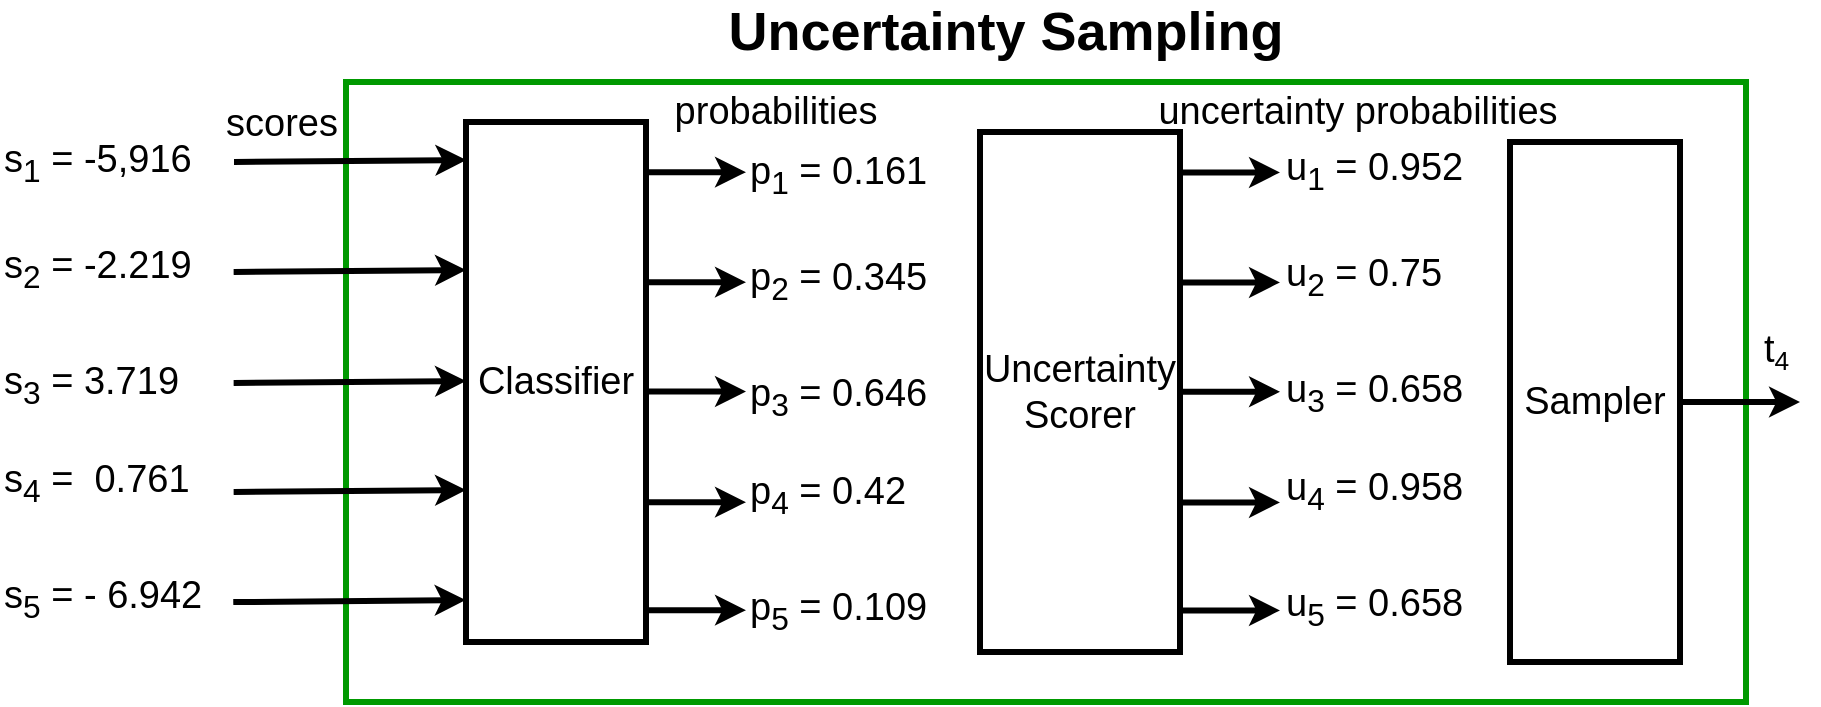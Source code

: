 <mxfile version="17.2.4" type="device"><diagram id="UjoEhbGErPDdo-__ZgpG" name="Page-1"><mxGraphModel dx="5283" dy="699" grid="1" gridSize="10" guides="1" tooltips="1" connect="1" arrows="1" fold="1" page="1" pageScale="1" pageWidth="950" pageHeight="400" math="0" shadow="0"><root><mxCell id="0"/><mxCell id="1" parent="0"/><mxCell id="QJcqdB1pX1wLIDPKc5Bc-6" value="" style="rounded=0;whiteSpace=wrap;html=1;strokeWidth=3;strokeColor=#009900;" parent="1" vertex="1"><mxGeometry x="-3615" y="58" width="700" height="310" as="geometry"/></mxCell><mxCell id="QJcqdB1pX1wLIDPKc5Bc-7" value="&lt;font style=&quot;font-size: 19px&quot;&gt;Classifier&lt;/font&gt;" style="rounded=0;whiteSpace=wrap;html=1;strokeWidth=3;" parent="1" vertex="1"><mxGeometry x="-3555" y="78" width="90" height="260" as="geometry"/></mxCell><mxCell id="QJcqdB1pX1wLIDPKc5Bc-8" value="&lt;font style=&quot;font-size: 19px&quot;&gt;Sampler&lt;br&gt;&lt;/font&gt;" style="rounded=0;whiteSpace=wrap;html=1;strokeWidth=3;" parent="1" vertex="1"><mxGeometry x="-3033" y="88" width="85" height="260" as="geometry"/></mxCell><mxCell id="QJcqdB1pX1wLIDPKc5Bc-9" value="&lt;b&gt;&lt;font style=&quot;font-size: 27px&quot;&gt;Uncertainty Sampling&lt;/font&gt;&lt;/b&gt;" style="text;html=1;strokeColor=none;fillColor=none;align=center;verticalAlign=middle;whiteSpace=wrap;rounded=0;fontSize=19;" parent="1" vertex="1"><mxGeometry x="-3535" y="18" width="500" height="30" as="geometry"/></mxCell><mxCell id="QJcqdB1pX1wLIDPKc5Bc-10" value="scores" style="text;html=1;strokeColor=none;fillColor=none;align=center;verticalAlign=middle;whiteSpace=wrap;rounded=0;fontSize=19;" parent="1" vertex="1"><mxGeometry x="-3682" y="64" width="70" height="30" as="geometry"/></mxCell><mxCell id="QJcqdB1pX1wLIDPKc5Bc-11" value="&lt;font style=&quot;font-size: 19px&quot;&gt;Uncertainty&lt;br&gt;Scorer&lt;/font&gt;" style="rounded=0;whiteSpace=wrap;html=1;strokeWidth=3;" parent="1" vertex="1"><mxGeometry x="-3298" y="83" width="100" height="260" as="geometry"/></mxCell><mxCell id="QJcqdB1pX1wLIDPKc5Bc-12" value="" style="endArrow=classic;html=1;rounded=0;fontSize=44;strokeWidth=3;" parent="1" edge="1"><mxGeometry width="50" height="50" relative="1" as="geometry"><mxPoint x="-3465" y="103.07" as="sourcePoint"/><mxPoint x="-3415" y="103.07" as="targetPoint"/></mxGeometry></mxCell><mxCell id="QJcqdB1pX1wLIDPKc5Bc-13" value="" style="endArrow=classic;html=1;rounded=0;fontSize=44;strokeWidth=3;" parent="1" edge="1"><mxGeometry width="50" height="50" relative="1" as="geometry"><mxPoint x="-3465" y="158.07" as="sourcePoint"/><mxPoint x="-3415" y="158.07" as="targetPoint"/></mxGeometry></mxCell><mxCell id="QJcqdB1pX1wLIDPKc5Bc-14" value="" style="endArrow=classic;html=1;rounded=0;fontSize=44;strokeWidth=3;" parent="1" edge="1"><mxGeometry width="50" height="50" relative="1" as="geometry"><mxPoint x="-3465" y="212.73" as="sourcePoint"/><mxPoint x="-3415" y="212.73" as="targetPoint"/></mxGeometry></mxCell><mxCell id="QJcqdB1pX1wLIDPKc5Bc-15" value="" style="endArrow=classic;html=1;rounded=0;fontSize=44;strokeWidth=3;" parent="1" edge="1"><mxGeometry width="50" height="50" relative="1" as="geometry"><mxPoint x="-3465" y="268.07" as="sourcePoint"/><mxPoint x="-3415" y="268.07" as="targetPoint"/></mxGeometry></mxCell><mxCell id="QJcqdB1pX1wLIDPKc5Bc-16" value="" style="endArrow=classic;html=1;rounded=0;fontSize=44;strokeWidth=3;" parent="1" edge="1"><mxGeometry width="50" height="50" relative="1" as="geometry"><mxPoint x="-3465" y="322.07" as="sourcePoint"/><mxPoint x="-3415" y="322.07" as="targetPoint"/></mxGeometry></mxCell><mxCell id="QJcqdB1pX1wLIDPKc5Bc-17" value="probabilities" style="text;html=1;strokeColor=none;fillColor=none;align=center;verticalAlign=middle;whiteSpace=wrap;rounded=0;fontSize=19;" parent="1" vertex="1"><mxGeometry x="-3480" y="58" width="160" height="30" as="geometry"/></mxCell><mxCell id="QJcqdB1pX1wLIDPKc5Bc-18" value="uncertainty probabilities" style="text;html=1;strokeColor=none;fillColor=none;align=center;verticalAlign=middle;whiteSpace=wrap;rounded=0;fontSize=19;" parent="1" vertex="1"><mxGeometry x="-3217" y="58" width="216" height="30" as="geometry"/></mxCell><mxCell id="QJcqdB1pX1wLIDPKc5Bc-19" value="" style="endArrow=classic;html=1;rounded=0;fontSize=44;strokeWidth=3;" parent="1" edge="1"><mxGeometry width="50" height="50" relative="1" as="geometry"><mxPoint x="-3198" y="103.21" as="sourcePoint"/><mxPoint x="-3148" y="103.21" as="targetPoint"/></mxGeometry></mxCell><mxCell id="QJcqdB1pX1wLIDPKc5Bc-20" value="" style="endArrow=classic;html=1;rounded=0;fontSize=44;strokeWidth=3;" parent="1" edge="1"><mxGeometry width="50" height="50" relative="1" as="geometry"><mxPoint x="-3198" y="158.21" as="sourcePoint"/><mxPoint x="-3148" y="158.21" as="targetPoint"/></mxGeometry></mxCell><mxCell id="QJcqdB1pX1wLIDPKc5Bc-21" value="" style="endArrow=classic;html=1;rounded=0;fontSize=44;strokeWidth=3;" parent="1" edge="1"><mxGeometry width="50" height="50" relative="1" as="geometry"><mxPoint x="-3198" y="212.87" as="sourcePoint"/><mxPoint x="-3148" y="212.87" as="targetPoint"/></mxGeometry></mxCell><mxCell id="QJcqdB1pX1wLIDPKc5Bc-22" value="" style="endArrow=classic;html=1;rounded=0;fontSize=44;strokeWidth=3;" parent="1" edge="1"><mxGeometry width="50" height="50" relative="1" as="geometry"><mxPoint x="-3198" y="268.21" as="sourcePoint"/><mxPoint x="-3148" y="268.21" as="targetPoint"/></mxGeometry></mxCell><mxCell id="QJcqdB1pX1wLIDPKc5Bc-23" value="" style="endArrow=classic;html=1;rounded=0;fontSize=44;strokeWidth=3;" parent="1" edge="1"><mxGeometry width="50" height="50" relative="1" as="geometry"><mxPoint x="-3198" y="322.21" as="sourcePoint"/><mxPoint x="-3148" y="322.21" as="targetPoint"/></mxGeometry></mxCell><mxCell id="QJcqdB1pX1wLIDPKc5Bc-37" value="p&lt;sub&gt;1&lt;/sub&gt;&amp;nbsp;= 0.161" style="text;html=1;strokeColor=none;fillColor=none;align=left;verticalAlign=middle;whiteSpace=wrap;rounded=0;fontSize=19;" parent="1" vertex="1"><mxGeometry x="-3415" y="90" width="126" height="30" as="geometry"/></mxCell><mxCell id="QJcqdB1pX1wLIDPKc5Bc-38" value="p&lt;sub&gt;2&lt;/sub&gt; = 0.345" style="text;html=1;strokeColor=none;fillColor=none;align=left;verticalAlign=middle;whiteSpace=wrap;rounded=0;fontSize=19;" parent="1" vertex="1"><mxGeometry x="-3415" y="143" width="107" height="30" as="geometry"/></mxCell><mxCell id="QJcqdB1pX1wLIDPKc5Bc-39" value="p&lt;sub&gt;5&lt;/sub&gt; = 0.109" style="text;html=1;strokeColor=none;fillColor=none;align=left;verticalAlign=middle;whiteSpace=wrap;rounded=0;fontSize=19;" parent="1" vertex="1"><mxGeometry x="-3415" y="308" width="105" height="30" as="geometry"/></mxCell><mxCell id="QJcqdB1pX1wLIDPKc5Bc-40" value="p&lt;sub&gt;4&lt;/sub&gt; = 0.42" style="text;html=1;strokeColor=none;fillColor=none;align=left;verticalAlign=middle;whiteSpace=wrap;rounded=0;fontSize=19;" parent="1" vertex="1"><mxGeometry x="-3415" y="250" width="105" height="30" as="geometry"/></mxCell><mxCell id="QJcqdB1pX1wLIDPKc5Bc-41" value="p&lt;sub&gt;3&lt;/sub&gt; = 0.646" style="text;html=1;strokeColor=none;fillColor=none;align=left;verticalAlign=middle;whiteSpace=wrap;rounded=0;fontSize=19;" parent="1" vertex="1"><mxGeometry x="-3415" y="200.5" width="105" height="30" as="geometry"/></mxCell><mxCell id="QJcqdB1pX1wLIDPKc5Bc-1" value="" style="endArrow=classic;html=1;rounded=0;fontSize=44;strokeWidth=3;entryX=0.002;entryY=0.073;entryDx=0;entryDy=0;entryPerimeter=0;" parent="1" target="QJcqdB1pX1wLIDPKc5Bc-7" edge="1"><mxGeometry width="50" height="50" relative="1" as="geometry"><mxPoint x="-3671" y="98" as="sourcePoint"/><mxPoint x="-3621" y="98" as="targetPoint"/></mxGeometry></mxCell><mxCell id="QJcqdB1pX1wLIDPKc5Bc-70" value="" style="endArrow=classic;html=1;rounded=0;fontSize=44;strokeWidth=3;entryX=0.002;entryY=0.073;entryDx=0;entryDy=0;entryPerimeter=0;" parent="1" edge="1"><mxGeometry width="50" height="50" relative="1" as="geometry"><mxPoint x="-3671.18" y="153.02" as="sourcePoint"/><mxPoint x="-3555" y="152.0" as="targetPoint"/></mxGeometry></mxCell><mxCell id="QJcqdB1pX1wLIDPKc5Bc-71" value="" style="endArrow=classic;html=1;rounded=0;fontSize=44;strokeWidth=3;entryX=0.002;entryY=0.073;entryDx=0;entryDy=0;entryPerimeter=0;" parent="1" edge="1"><mxGeometry width="50" height="50" relative="1" as="geometry"><mxPoint x="-3671.18" y="208.51" as="sourcePoint"/><mxPoint x="-3555" y="207.49" as="targetPoint"/></mxGeometry></mxCell><mxCell id="QJcqdB1pX1wLIDPKc5Bc-72" value="" style="endArrow=classic;html=1;rounded=0;fontSize=44;strokeWidth=3;entryX=0.002;entryY=0.073;entryDx=0;entryDy=0;entryPerimeter=0;" parent="1" edge="1"><mxGeometry width="50" height="50" relative="1" as="geometry"><mxPoint x="-3671.18" y="263.02" as="sourcePoint"/><mxPoint x="-3555" y="262" as="targetPoint"/></mxGeometry></mxCell><mxCell id="QJcqdB1pX1wLIDPKc5Bc-73" value="" style="endArrow=classic;html=1;rounded=0;fontSize=44;strokeWidth=3;entryX=0.002;entryY=0.073;entryDx=0;entryDy=0;entryPerimeter=0;" parent="1" edge="1"><mxGeometry width="50" height="50" relative="1" as="geometry"><mxPoint x="-3671.36" y="318.04" as="sourcePoint"/><mxPoint x="-3555.18" y="317.02" as="targetPoint"/></mxGeometry></mxCell><mxCell id="QJcqdB1pX1wLIDPKc5Bc-74" value="u&lt;sub&gt;1&lt;/sub&gt; = 0.952" style="text;html=1;strokeColor=none;fillColor=none;align=left;verticalAlign=middle;whiteSpace=wrap;rounded=0;fontSize=19;" parent="1" vertex="1"><mxGeometry x="-3147" y="88" width="114" height="30" as="geometry"/></mxCell><mxCell id="QJcqdB1pX1wLIDPKc5Bc-75" value="u&lt;sub&gt;2&lt;/sub&gt; = 0.75" style="text;html=1;strokeColor=none;fillColor=none;align=left;verticalAlign=middle;whiteSpace=wrap;rounded=0;fontSize=19;" parent="1" vertex="1"><mxGeometry x="-3147" y="141" width="104" height="30" as="geometry"/></mxCell><mxCell id="QJcqdB1pX1wLIDPKc5Bc-76" value="u&lt;sub&gt;5&lt;/sub&gt; = 0.658" style="text;html=1;strokeColor=none;fillColor=none;align=left;verticalAlign=middle;whiteSpace=wrap;rounded=0;fontSize=19;" parent="1" vertex="1"><mxGeometry x="-3147" y="306" width="105" height="30" as="geometry"/></mxCell><mxCell id="QJcqdB1pX1wLIDPKc5Bc-77" value="u&lt;sub&gt;4&lt;/sub&gt; = 0.958" style="text;html=1;strokeColor=none;fillColor=none;align=left;verticalAlign=middle;whiteSpace=wrap;rounded=0;fontSize=19;" parent="1" vertex="1"><mxGeometry x="-3147" y="248" width="105" height="30" as="geometry"/></mxCell><mxCell id="QJcqdB1pX1wLIDPKc5Bc-78" value="u&lt;sub&gt;3&lt;/sub&gt; = 0.658" style="text;html=1;strokeColor=none;fillColor=none;align=left;verticalAlign=middle;whiteSpace=wrap;rounded=0;fontSize=19;" parent="1" vertex="1"><mxGeometry x="-3147" y="198.5" width="105" height="30" as="geometry"/></mxCell><mxCell id="QJcqdB1pX1wLIDPKc5Bc-80" value="" style="endArrow=classic;html=1;rounded=0;fontSize=44;strokeWidth=3;exitX=1;exitY=0.5;exitDx=0;exitDy=0;" parent="1" source="QJcqdB1pX1wLIDPKc5Bc-8" edge="1"><mxGeometry width="50" height="50" relative="1" as="geometry"><mxPoint x="-2943" y="218.43" as="sourcePoint"/><mxPoint x="-2888" y="218" as="targetPoint"/></mxGeometry></mxCell><mxCell id="QJcqdB1pX1wLIDPKc5Bc-87" value="t&lt;span style=&quot;font-size: 15.833px&quot;&gt;&lt;sub&gt;4&lt;/sub&gt;&lt;/span&gt;" style="text;html=1;strokeColor=none;fillColor=none;align=left;verticalAlign=middle;whiteSpace=wrap;rounded=0;fontSize=19;" parent="1" vertex="1"><mxGeometry x="-2908" y="178" width="20" height="30" as="geometry"/></mxCell><mxCell id="3knhn6TtWNKbaePrVJMI-1" value="s&lt;sub&gt;1&lt;/sub&gt; = -5,916" style="text;html=1;strokeColor=none;fillColor=none;align=left;verticalAlign=middle;whiteSpace=wrap;rounded=0;fontSize=19;" vertex="1" parent="1"><mxGeometry x="-3788" y="84" width="106" height="30" as="geometry"/></mxCell><mxCell id="3knhn6TtWNKbaePrVJMI-2" value="s&lt;sub&gt;2&lt;/sub&gt; = -2.219" style="text;html=1;strokeColor=none;fillColor=none;align=left;verticalAlign=middle;whiteSpace=wrap;rounded=0;fontSize=19;" vertex="1" parent="1"><mxGeometry x="-3788" y="137" width="106" height="30" as="geometry"/></mxCell><mxCell id="3knhn6TtWNKbaePrVJMI-3" value="s&lt;sub&gt;5&lt;/sub&gt; = - 6.942" style="text;html=1;strokeColor=none;fillColor=none;align=left;verticalAlign=middle;whiteSpace=wrap;rounded=0;fontSize=19;" vertex="1" parent="1"><mxGeometry x="-3788" y="302" width="105" height="30" as="geometry"/></mxCell><mxCell id="3knhn6TtWNKbaePrVJMI-4" value="s&lt;sub&gt;4&lt;/sub&gt; =&amp;nbsp; 0.761" style="text;html=1;strokeColor=none;fillColor=none;align=left;verticalAlign=middle;whiteSpace=wrap;rounded=0;fontSize=19;" vertex="1" parent="1"><mxGeometry x="-3788" y="244" width="105" height="30" as="geometry"/></mxCell><mxCell id="3knhn6TtWNKbaePrVJMI-5" value="s&lt;sub&gt;3&lt;/sub&gt; = 3.719" style="text;html=1;strokeColor=none;fillColor=none;align=left;verticalAlign=middle;whiteSpace=wrap;rounded=0;fontSize=19;" vertex="1" parent="1"><mxGeometry x="-3788" y="194.5" width="105" height="30" as="geometry"/></mxCell></root></mxGraphModel></diagram></mxfile>